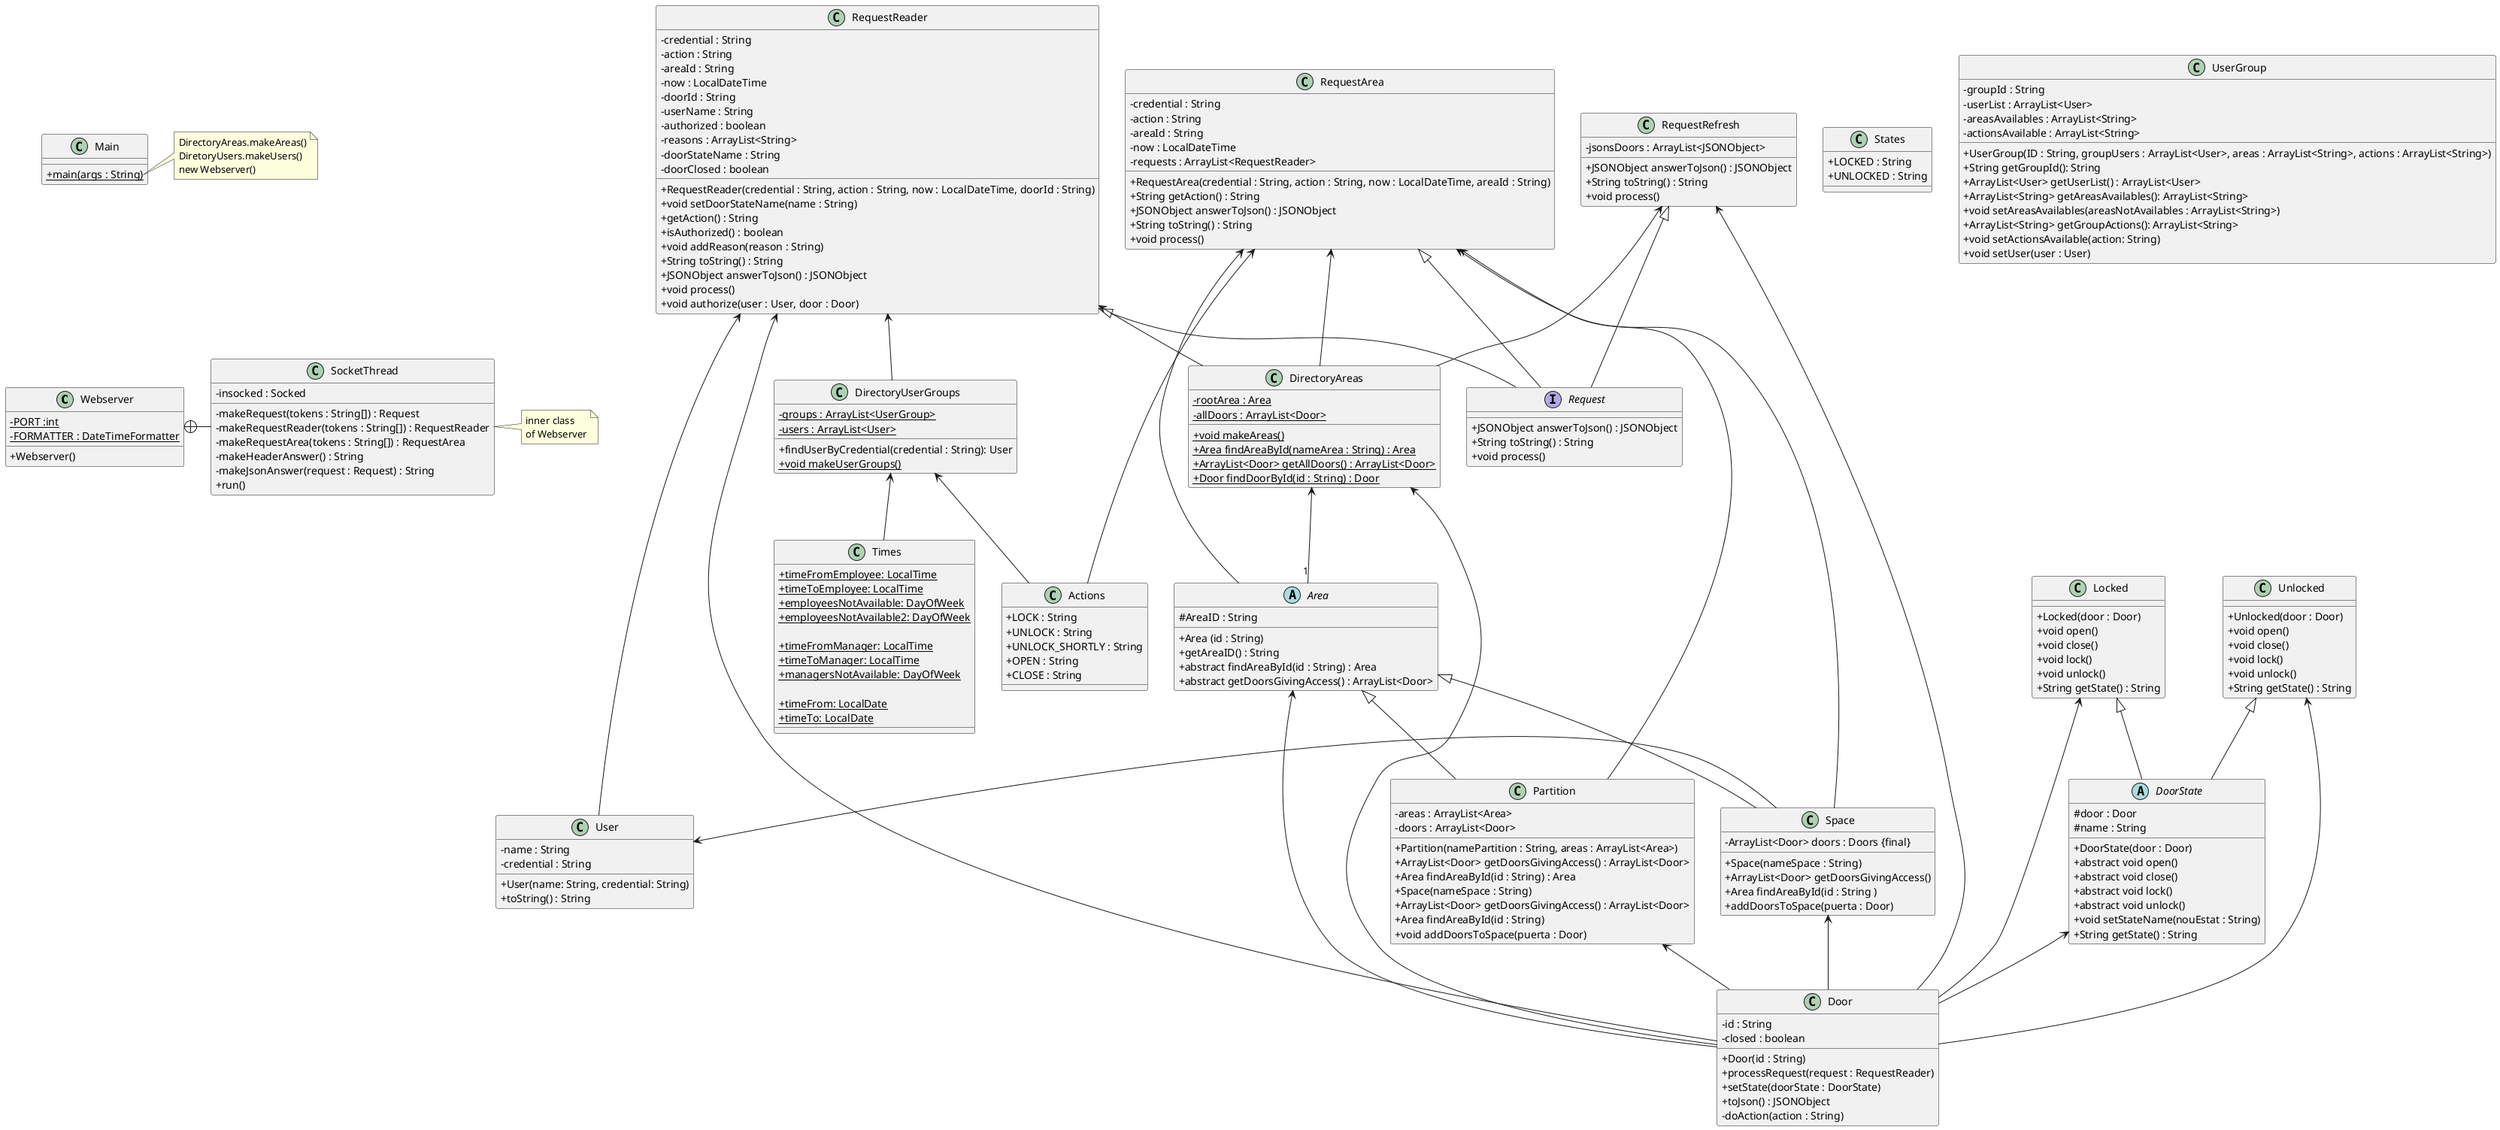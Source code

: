 @startuml
'https://plantuml.com/class-diagram
skinparam classAttributeIconSize 0

class Webserver {
- {static} PORT :int
- {static} FORMATTER : DateTimeFormatter
+ Webserver()
}

class SocketThread {
- insocked : Socked
- makeRequest(tokens : String[]) : Request
- makeRequestReader(tokens : String[]) : RequestReader
- makeRequestArea(tokens : String[]) : RequestArea
- makeHeaderAnswer() : String
- makeJsonAnswer(request : Request) : String
+ run()
}

Webserver +-right- SocketThread

note right of SocketThread
inner class
of Webserver
end note


class Door {
- id : String
- closed : boolean
+ Door(id : String)
+ processRequest(request : RequestReader)
+ setState(doorState : DoorState)
+ toJson() : JSONObject
'+ toString() : String
'+ isClosed() :boolean
'+ setClosed(b : boolean)
'+ getStateName() : String
- doAction(action : String)
}


class Main {
+ {static} main(args : String)
}

note right of Main::main
DirectoryAreas.makeAreas()
DiretoryUsers.makeUsers()
new Webserver()
end note

Main -[hidden]down- Webserver


'AreaSpaces
abstract class Area {
# AreaID : String
+ Area (id : String)
+ getAreaID() : String
+ abstract findAreaById(id : String) : Area
+ abstract getDoorsGivingAccess() : ArrayList<Door>
}

class Space {
-  ArrayList<Door> doors : Doors {final}

+ Space(nameSpace : String)



+ ArrayList<Door> getDoorsGivingAccess()



+ Area findAreaById(id : String )



+ addDoorsToSpace(puerta : Door)


}

class DirectoryAreas {
- {static} rootArea : Area
- {static} allDoors : ArrayList<Door>
+ {static} void makeAreas()
+ {static} Area findAreaById(nameArea : String) : Area
+ {static} ArrayList<Door> getAllDoors() : ArrayList<Door>
+ {static} Door findDoorById(id : String) : Door
}

class Partition {
- areas : ArrayList<Area>
+ Partition(namePartition : String, areas : ArrayList<Area>)
+ ArrayList<Door> getDoorsGivingAccess() : ArrayList<Door>
+ Area findAreaById(id : String) : Area
}

class Partition {
- doors : ArrayList<Door>
+ Space(nameSpace : String)
+ ArrayList<Door> getDoorsGivingAccess() : ArrayList<Door>
+ Area findAreaById(id : String)
+ void addDoorsToSpace(puerta : Door)
}

'doorstates
class Actions {
+ LOCK : String
+ UNLOCK : String
+ UNLOCK_SHORTLY : String
+ OPEN : String
+ CLOSE : String
}

abstract class DoorState {
# door : Door
# name : String
+ DoorState(door : Door)
+ abstract void open()
+ abstract void close()
+ abstract void lock()
+ abstract void unlock()
+ void setStateName(nouEstat : String)
+ String getState() : String
}

class Locked {
+ Locked(door : Door)
+ void open()
+ void close()
+ void lock()
+ void unlock()
+ String getState() : String
}

class States {
+ LOCKED : String
+ UNLOCKED : String
}

class Unlocked {
+ Unlocked(door : Door)
+ void open()
+ void close()
+ void lock()
+ void unlock()
+ String getState() : String
}

'requests
interface Request {
+ JSONObject answerToJson() : JSONObject
+ String toString() : String
+ void process()
}

class RequestArea {
- credential : String
- action : String
- areaId : String
- now : LocalDateTime
- requests : ArrayList<RequestReader>
+ RequestArea(credential : String, action : String, now : LocalDateTime, areaId : String)
+ String getAction() : String
+ JSONObject answerToJson() : JSONObject
+ String toString() : String
+ void process()
}

class RequestReader {
- credential : String
- action : String
- areaId : String
- now : LocalDateTime
- doorId : String
- userName : String
- authorized : boolean
- reasons : ArrayList<String>
- doorStateName : String
- doorClosed : boolean
+ RequestReader(credential : String, action : String, now : LocalDateTime, doorId : String)
+ void setDoorStateName(name : String)
+ getAction() : String
+ isAuthorized() : boolean
+ void addReason(reason : String)
+ String toString() : String
+ JSONObject answerToJson() : JSONObject
+ void process()
+ void authorize(user : User, door : Door)
}

class RequestRefresh {
- jsonsDoors : ArrayList<JSONObject>
+ JSONObject answerToJson() : JSONObject
+ String toString() : String
+ void process()
}

'UsersGroups
class DirectoryUserGroups {
- {static} groups : ArrayList<UserGroup>
- {static} users : ArrayList<User>
+ findUserByCredential(credential : String): User
+ {static} void makeUserGroups()
}

class Times {
+ {static} timeFromEmployee: LocalTime
+ {static} timeToEmployee: LocalTime
+ {static} employeesNotAvailable: DayOfWeek
+ {static} employeesNotAvailable2: DayOfWeek

+ {static} timeFromManager: LocalTime
+ {static} timeToManager: LocalTime
+ {static} managersNotAvailable: DayOfWeek

+ {static} timeFrom: LocalDate
+ {static} timeTo: LocalDate
}

class User {
- name : String
- credential : String
+ User(name: String, credential: String)
+ toString() : String
}

class UserGroup {
- groupId : String
- userList : ArrayList<User>
- areasAvailables : ArrayList<String>
- actionsAvailable : ArrayList<String>
+ UserGroup(ID : String, groupUsers : ArrayList<User>, areas : ArrayList<String>, actions : ArrayList<String>)
+ String getGroupId(): String
+ ArrayList<User> getUserList() : ArrayList<User>
+ ArrayList<String> getAreasAvailables(): ArrayList<String>
+ void setAreasAvailables(areasNotAvailables : ArrayList<String>)
+ ArrayList<String> getGroupActions(): ArrayList<String>
+ void setActionsAvailable(action: String)
+ void setUser(user : User)
}

'relations
'   Usersgroups
DirectoryUserGroups <-- Times
DirectoryUserGroups <-- Actions
User <- Space

'   AreaSpaces
Area <-- Door
DirectoryAreas <-- Door
DirectoryAreas <-- "1" Area
Partition <-- Door
Area <|--  Partition
Space <-- Door
Area <|-- Space

'   doorstates
DoorState <-- Door
Locked <-- Door
Locked <|-- DoorState
Unlocked <-- Door
Unlocked <|-- DoorState

'   requests
RequestArea <-- Actions
RequestArea <-- DirectoryAreas
RequestArea <-- Area
RequestArea <-- Partition
RequestArea <-- Space
RequestArea <|-- Request
RequestReader <-- DirectoryAreas
RequestReader <-- DirectoryUserGroups
RequestReader <-- Door
RequestReader <-- User
RequestReader <|-- Request
RequestRefresh <-- DirectoryAreas
RequestRefresh <-- Door
RequestRefresh <|-- Request

@enduml